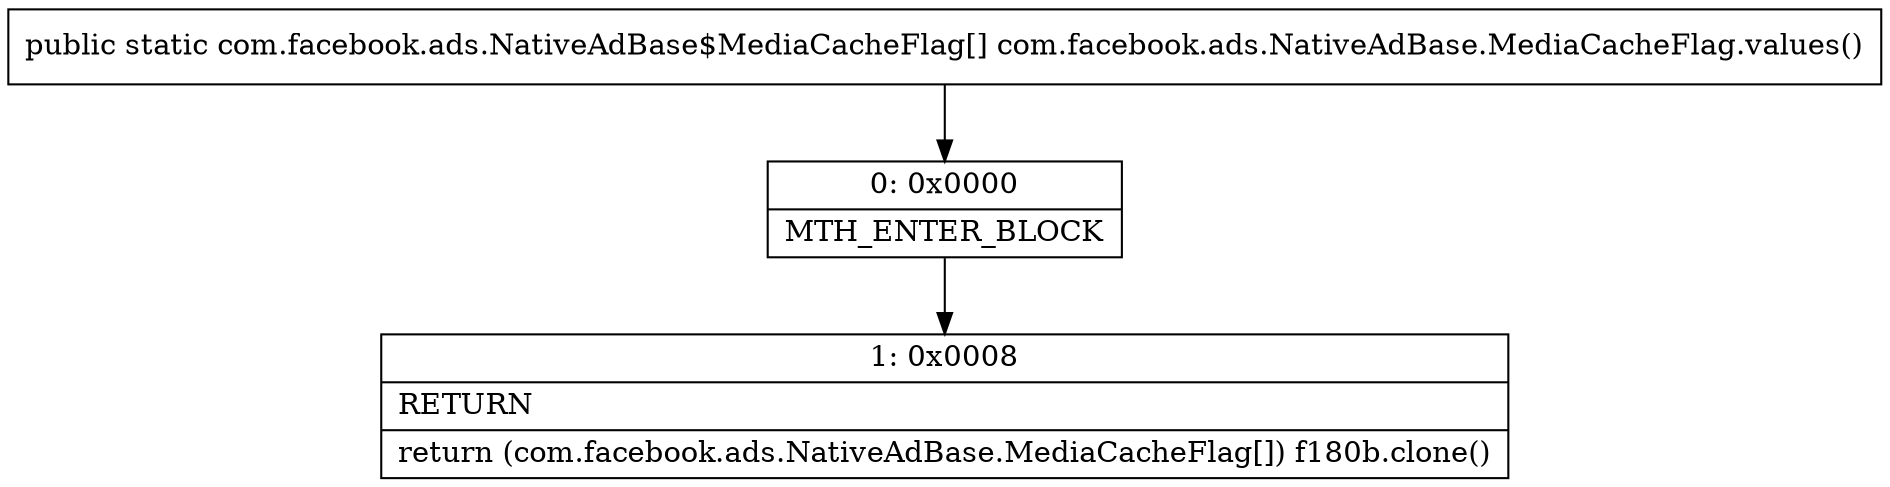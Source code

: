 digraph "CFG forcom.facebook.ads.NativeAdBase.MediaCacheFlag.values()[Lcom\/facebook\/ads\/NativeAdBase$MediaCacheFlag;" {
Node_0 [shape=record,label="{0\:\ 0x0000|MTH_ENTER_BLOCK\l}"];
Node_1 [shape=record,label="{1\:\ 0x0008|RETURN\l|return (com.facebook.ads.NativeAdBase.MediaCacheFlag[]) f180b.clone()\l}"];
MethodNode[shape=record,label="{public static com.facebook.ads.NativeAdBase$MediaCacheFlag[] com.facebook.ads.NativeAdBase.MediaCacheFlag.values() }"];
MethodNode -> Node_0;
Node_0 -> Node_1;
}

